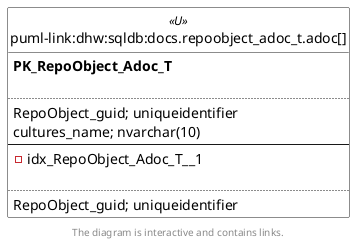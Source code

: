 @startuml
left to right direction
'top to bottom direction
hide circle
'avoide "." issues:
set namespaceSeparator none


skinparam class {
  BackgroundColor White
  BackgroundColor<<FN>> Yellow
  BackgroundColor<<FS>> Yellow
  BackgroundColor<<FT>> LightGray
  BackgroundColor<<IF>> Yellow
  BackgroundColor<<IS>> Yellow
  BackgroundColor<<P>> Aqua
  BackgroundColor<<PC>> Aqua
  BackgroundColor<<SN>> Yellow
  BackgroundColor<<SO>> SlateBlue
  BackgroundColor<<TF>> LightGray
  BackgroundColor<<TR>> Tomato
  BackgroundColor<<U>> White
  BackgroundColor<<V>> WhiteSmoke
  BackgroundColor<<X>> Aqua
  BackgroundColor<<external>> AliceBlue
}


entity "puml-link:dhw:sqldb:docs.repoobject_adoc_t.adoc[]" as docs.RepoObject_Adoc_T << U >> {
**PK_RepoObject_Adoc_T**

..
RepoObject_guid; uniqueidentifier
cultures_name; nvarchar(10)
--
- idx_RepoObject_Adoc_T__1

..
RepoObject_guid; uniqueidentifier
}

footer The diagram is interactive and contains links.
@enduml

